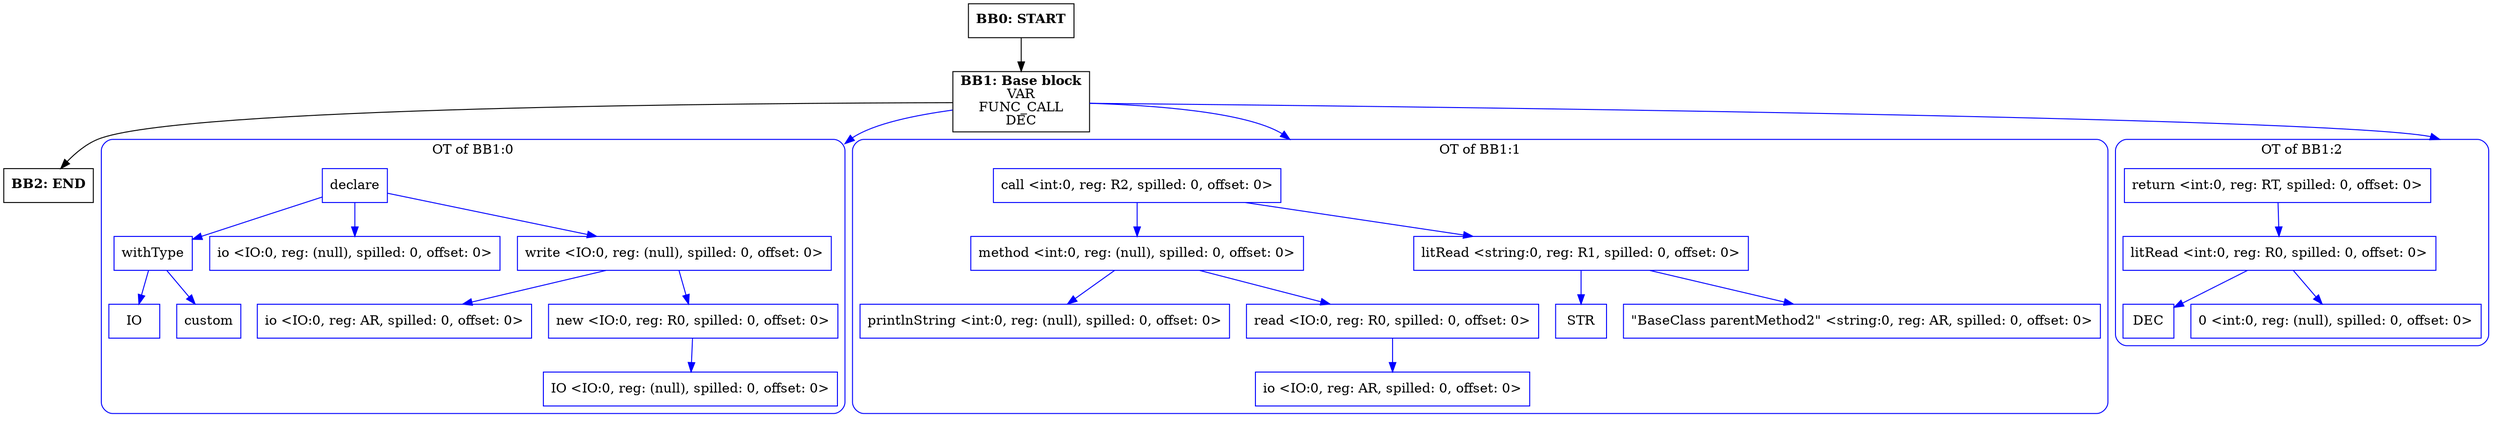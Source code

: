 digraph CFG {
    compound=true;
    graph [splines=true];
    node [shape=rectangle];

    BB2 [label=<<B>BB2: END</B><BR ALIGN="CENTER"/>>];
    BB1 [label=<<B>BB1: Base block</B><BR ALIGN="CENTER"/>VAR<BR ALIGN="CENTER"/>FUNC_CALL<BR ALIGN="CENTER"/>DEC<BR ALIGN="CENTER"/>>];
    subgraph cluster_instruction0 {
        label = "OT of BB1:0";
        style=rounded;
        color=blue;
        entry0 [shape=point, style=invis];
        node0 [label="declare", color=blue];
        node1 [label="withType", color=blue];
        node2 [label="IO", color=blue];
        node1 -> node2[color=blue];
        node3 [label="custom", color=blue];
        node1 -> node3[color=blue];
        node0 -> node1[color=blue];
        node4 [label="io <IO:0, reg: (null), spilled: 0, offset: 0>", color=blue];
        node0 -> node4[color=blue];
        node5 [label="write <IO:0, reg: (null), spilled: 0, offset: 0>", color=blue];
        node6 [label="io <IO:0, reg: AR, spilled: 0, offset: 0>", color=blue];
        node5 -> node6[color=blue];
        node7 [label="new <IO:0, reg: R0, spilled: 0, offset: 0>", color=blue];
        node8 [label="IO <IO:0, reg: (null), spilled: 0, offset: 0>", color=blue];
        node7 -> node8[color=blue];
        node5 -> node7[color=blue];
        node0 -> node5[color=blue];
    }
    BB1 -> entry0 [lhead=cluster_instruction0, color=blue];
    subgraph cluster_instruction1 {
        label = "OT of BB1:1";
        style=rounded;
        color=blue;
        entry1 [shape=point, style=invis];
        node9 [label="call <int:0, reg: R2, spilled: 0, offset: 0>", color=blue];
        node10 [label="method <int:0, reg: (null), spilled: 0, offset: 0>", color=blue];
        node11 [label="printlnString <int:0, reg: (null), spilled: 0, offset: 0>", color=blue];
        node10 -> node11[color=blue];
        node12 [label="read <IO:0, reg: R0, spilled: 0, offset: 0>", color=blue];
        node13 [label="io <IO:0, reg: AR, spilled: 0, offset: 0>", color=blue];
        node12 -> node13[color=blue];
        node10 -> node12[color=blue];
        node9 -> node10[color=blue];
        node14 [label="litRead <string:0, reg: R1, spilled: 0, offset: 0>", color=blue];
        node15 [label="STR", color=blue];
        node14 -> node15[color=blue];
        node16 [label="\"BaseClass parentMethod2\" <string:0, reg: AR, spilled: 0, offset: 0>", color=blue];
        node14 -> node16[color=blue];
        node9 -> node14[color=blue];
    }
    BB1 -> entry1 [lhead=cluster_instruction1, color=blue];
    subgraph cluster_instruction2 {
        label = "OT of BB1:2";
        style=rounded;
        color=blue;
        entry2 [shape=point, style=invis];
        node17 [label="return <int:0, reg: RT, spilled: 0, offset: 0>", color=blue];
        node18 [label="litRead <int:0, reg: R0, spilled: 0, offset: 0>", color=blue];
        node19 [label="DEC", color=blue];
        node18 -> node19[color=blue];
        node20 [label="0 <int:0, reg: (null), spilled: 0, offset: 0>", color=blue];
        node18 -> node20[color=blue];
        node17 -> node18[color=blue];
    }
    BB1 -> entry2 [lhead=cluster_instruction2, color=blue];
    BB0 [label=<<B>BB0: START</B><BR ALIGN="CENTER"/>>];

    BB1 -> BB2;
    BB0 -> BB1;
}
